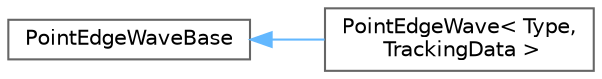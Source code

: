 digraph "Graphical Class Hierarchy"
{
 // LATEX_PDF_SIZE
  bgcolor="transparent";
  edge [fontname=Helvetica,fontsize=10,labelfontname=Helvetica,labelfontsize=10];
  node [fontname=Helvetica,fontsize=10,shape=box,height=0.2,width=0.4];
  rankdir="LR";
  Node0 [id="Node000000",label="PointEdgeWaveBase",height=0.2,width=0.4,color="grey40", fillcolor="white", style="filled",URL="$classFoam_1_1PointEdgeWaveBase.html",tooltip=" "];
  Node0 -> Node1 [id="edge5217_Node000000_Node000001",dir="back",color="steelblue1",style="solid",tooltip=" "];
  Node1 [id="Node000001",label="PointEdgeWave\< Type,\l TrackingData \>",height=0.2,width=0.4,color="grey40", fillcolor="white", style="filled",URL="$classFoam_1_1PointEdgeWave.html",tooltip="Wave propagation of information through grid. Every iteration information goes through one layer of e..."];
}

